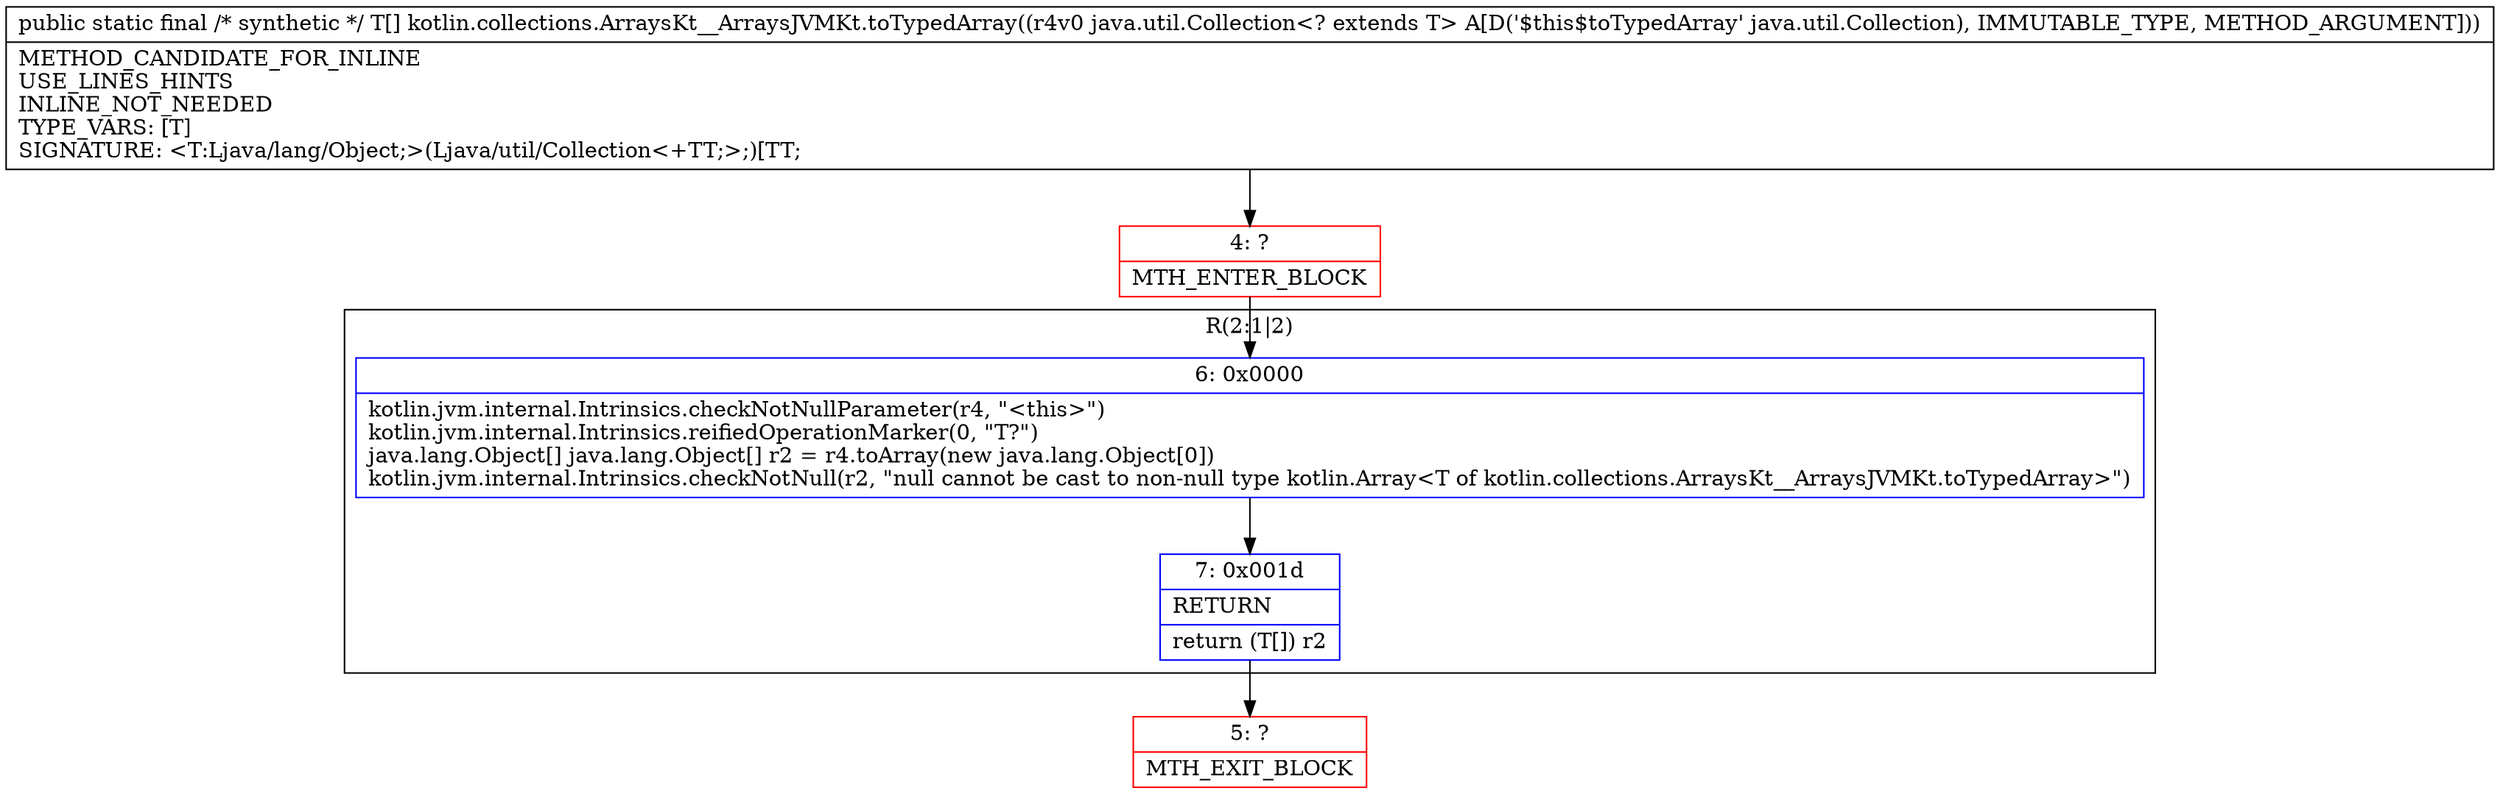 digraph "CFG forkotlin.collections.ArraysKt__ArraysJVMKt.toTypedArray(Ljava\/util\/Collection;)[Ljava\/lang\/Object;" {
subgraph cluster_Region_1682308681 {
label = "R(2:1|2)";
node [shape=record,color=blue];
Node_6 [shape=record,label="{6\:\ 0x0000|kotlin.jvm.internal.Intrinsics.checkNotNullParameter(r4, \"\<this\>\")\lkotlin.jvm.internal.Intrinsics.reifiedOperationMarker(0, \"T?\")\ljava.lang.Object[] java.lang.Object[] r2 = r4.toArray(new java.lang.Object[0])\lkotlin.jvm.internal.Intrinsics.checkNotNull(r2, \"null cannot be cast to non\-null type kotlin.Array\<T of kotlin.collections.ArraysKt__ArraysJVMKt.toTypedArray\>\")\l}"];
Node_7 [shape=record,label="{7\:\ 0x001d|RETURN\l|return (T[]) r2\l}"];
}
Node_4 [shape=record,color=red,label="{4\:\ ?|MTH_ENTER_BLOCK\l}"];
Node_5 [shape=record,color=red,label="{5\:\ ?|MTH_EXIT_BLOCK\l}"];
MethodNode[shape=record,label="{public static final \/* synthetic *\/ T[] kotlin.collections.ArraysKt__ArraysJVMKt.toTypedArray((r4v0 java.util.Collection\<? extends T\> A[D('$this$toTypedArray' java.util.Collection), IMMUTABLE_TYPE, METHOD_ARGUMENT]))  | METHOD_CANDIDATE_FOR_INLINE\lUSE_LINES_HINTS\lINLINE_NOT_NEEDED\lTYPE_VARS: [T]\lSIGNATURE: \<T:Ljava\/lang\/Object;\>(Ljava\/util\/Collection\<+TT;\>;)[TT;\l}"];
MethodNode -> Node_4;Node_6 -> Node_7;
Node_7 -> Node_5;
Node_4 -> Node_6;
}

